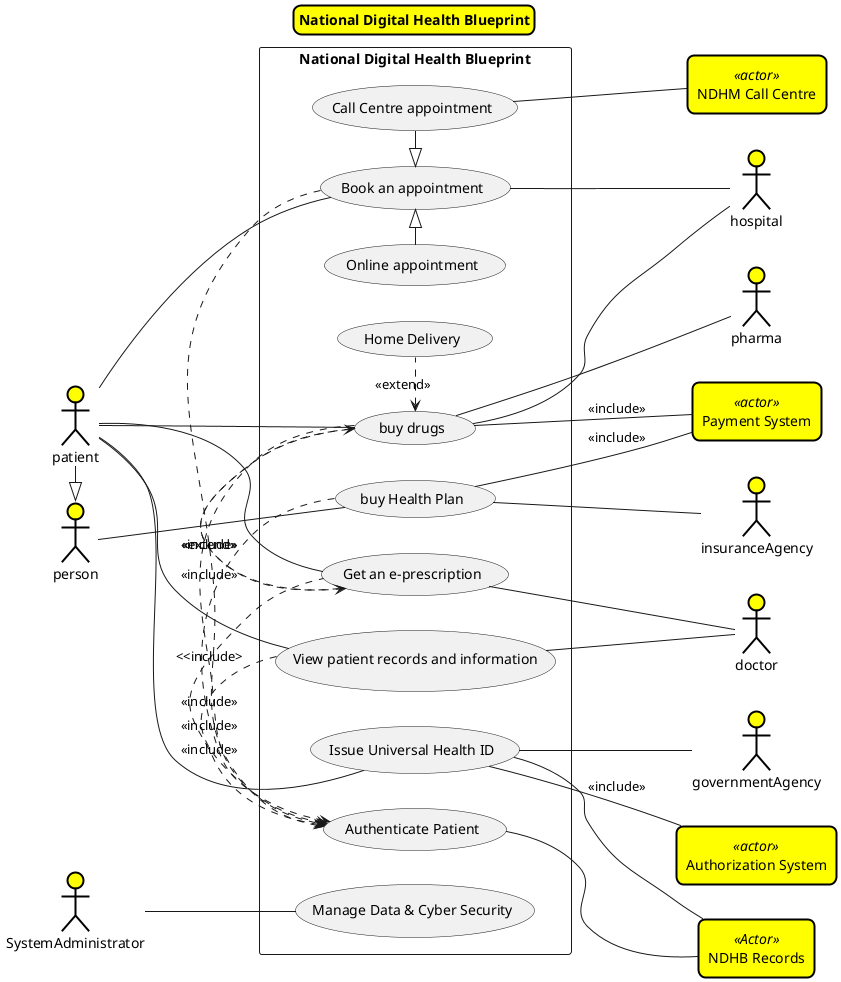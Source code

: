 @startuml Use Case

skinparam titleBorderRoundCorner 15
skinparam titleBorderThickness 2
skinparam titleBorderColor black
skinparam titleBackgroundColor yellow

title National Digital Health Blueprint
left to right direction

actor person
actor patient
actor doctor
actor hospital
actor governmentAgency
actor insuranceAgency
actor pharma
actor SystemAdministrator

rectangle "Authorization System" <<actor>> as AS
rectangle "NDHM Call Centre" <<actor>> as CC
rectangle "Payment System" <<actor>> as PS
rectangle "NDHB Records" <<Actor>> as NR

rectangle "National Digital Health Blueprint"{
    patient -|> person
    patient -- (Issue Universal Health ID)
    patient -- (Book an appointment)
    
    (Book an appointment) .> (Authenticate Patient) : <<include>>
    (Book an appointment) -down- (hospital)

    (Online appointment) -|> (Book an appointment)
    (Call Centre appointment) -|> (Book an appointment)
    (Call Centre appointment) -- CC
    (Authenticate Patient) -- NR
    patient -- (Get an e-prescription)
    (Get an e-prescription) .left.> (Authenticate Patient) : <<include>>
    (Get an e-prescription) - doctor

    patient -- (View patient records and information)
    (View patient records and information) .> (Authenticate Patient) : <<include>>
    
    (View patient records and information) -- doctor

    (Issue Universal Health ID) -- governmentAgency
    (Issue Universal Health ID) -- AS : <<include>>
    (Issue Universal Health ID) -- NR

    person -- (buy Health Plan)
    (buy Health Plan) .> (Authenticate Patient) : <<include>>
    (buy Health Plan) -down- (insuranceAgency)
    (buy Health Plan) -down- PS : <<include>>

    patient -- (buy drugs)
    (buy drugs) -- PS : <<include>>
    (buy drugs) .> (Authenticate Patient) : <<include>
    (buy drugs) -- pharma
    (buy drugs) <. (Home Delivery) : <<extend>>
    (buy drugs) <. (Get an e-prescription) : <<include>>

    (Get an e-prescription) <. (buy drugs) : <<extend>>

    hospital -- (buy drugs)

    SystemAdministrator -- (Manage Data & Cyber Security)

}

@enduml

1. adhaar verification♫

2. health ID issue

3. online appointments - emergency services
-e-presciptions(under call centre)

4. summary care record and digital diagnostics

5. national health portal - app store

6.  maintenance - Data & Cyber Security
